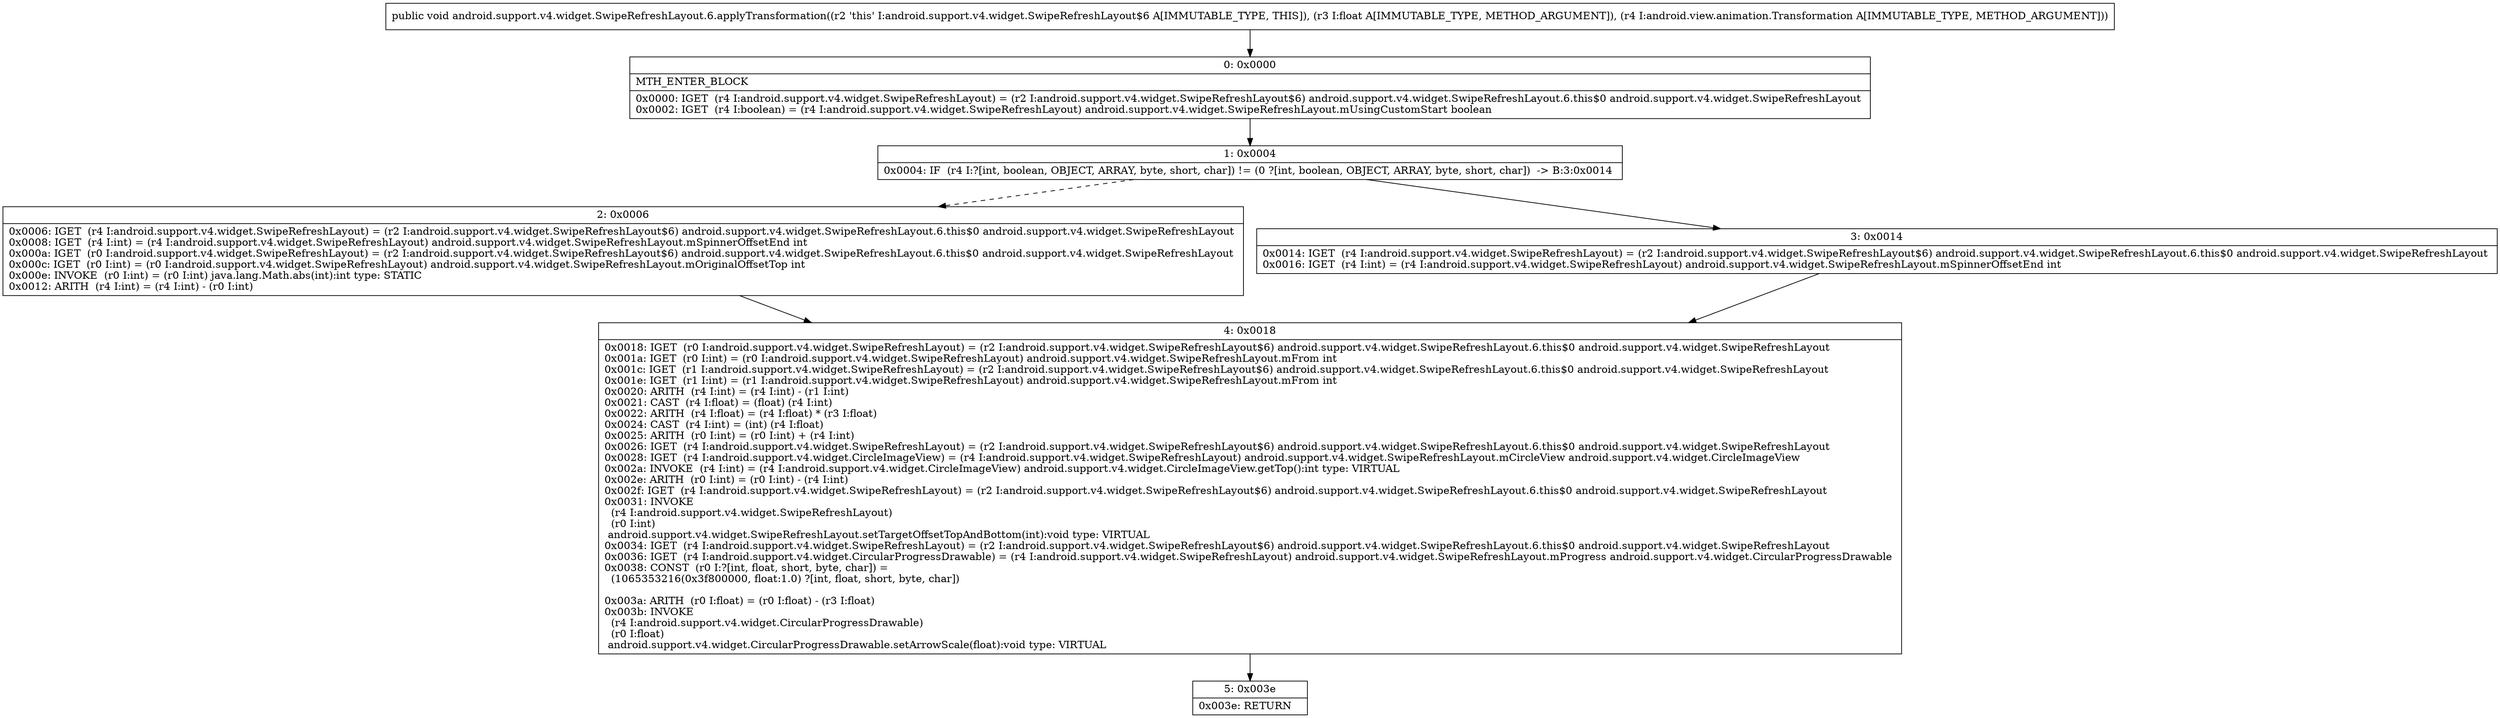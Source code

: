 digraph "CFG forandroid.support.v4.widget.SwipeRefreshLayout.6.applyTransformation(FLandroid\/view\/animation\/Transformation;)V" {
Node_0 [shape=record,label="{0\:\ 0x0000|MTH_ENTER_BLOCK\l|0x0000: IGET  (r4 I:android.support.v4.widget.SwipeRefreshLayout) = (r2 I:android.support.v4.widget.SwipeRefreshLayout$6) android.support.v4.widget.SwipeRefreshLayout.6.this$0 android.support.v4.widget.SwipeRefreshLayout \l0x0002: IGET  (r4 I:boolean) = (r4 I:android.support.v4.widget.SwipeRefreshLayout) android.support.v4.widget.SwipeRefreshLayout.mUsingCustomStart boolean \l}"];
Node_1 [shape=record,label="{1\:\ 0x0004|0x0004: IF  (r4 I:?[int, boolean, OBJECT, ARRAY, byte, short, char]) != (0 ?[int, boolean, OBJECT, ARRAY, byte, short, char])  \-\> B:3:0x0014 \l}"];
Node_2 [shape=record,label="{2\:\ 0x0006|0x0006: IGET  (r4 I:android.support.v4.widget.SwipeRefreshLayout) = (r2 I:android.support.v4.widget.SwipeRefreshLayout$6) android.support.v4.widget.SwipeRefreshLayout.6.this$0 android.support.v4.widget.SwipeRefreshLayout \l0x0008: IGET  (r4 I:int) = (r4 I:android.support.v4.widget.SwipeRefreshLayout) android.support.v4.widget.SwipeRefreshLayout.mSpinnerOffsetEnd int \l0x000a: IGET  (r0 I:android.support.v4.widget.SwipeRefreshLayout) = (r2 I:android.support.v4.widget.SwipeRefreshLayout$6) android.support.v4.widget.SwipeRefreshLayout.6.this$0 android.support.v4.widget.SwipeRefreshLayout \l0x000c: IGET  (r0 I:int) = (r0 I:android.support.v4.widget.SwipeRefreshLayout) android.support.v4.widget.SwipeRefreshLayout.mOriginalOffsetTop int \l0x000e: INVOKE  (r0 I:int) = (r0 I:int) java.lang.Math.abs(int):int type: STATIC \l0x0012: ARITH  (r4 I:int) = (r4 I:int) \- (r0 I:int) \l}"];
Node_3 [shape=record,label="{3\:\ 0x0014|0x0014: IGET  (r4 I:android.support.v4.widget.SwipeRefreshLayout) = (r2 I:android.support.v4.widget.SwipeRefreshLayout$6) android.support.v4.widget.SwipeRefreshLayout.6.this$0 android.support.v4.widget.SwipeRefreshLayout \l0x0016: IGET  (r4 I:int) = (r4 I:android.support.v4.widget.SwipeRefreshLayout) android.support.v4.widget.SwipeRefreshLayout.mSpinnerOffsetEnd int \l}"];
Node_4 [shape=record,label="{4\:\ 0x0018|0x0018: IGET  (r0 I:android.support.v4.widget.SwipeRefreshLayout) = (r2 I:android.support.v4.widget.SwipeRefreshLayout$6) android.support.v4.widget.SwipeRefreshLayout.6.this$0 android.support.v4.widget.SwipeRefreshLayout \l0x001a: IGET  (r0 I:int) = (r0 I:android.support.v4.widget.SwipeRefreshLayout) android.support.v4.widget.SwipeRefreshLayout.mFrom int \l0x001c: IGET  (r1 I:android.support.v4.widget.SwipeRefreshLayout) = (r2 I:android.support.v4.widget.SwipeRefreshLayout$6) android.support.v4.widget.SwipeRefreshLayout.6.this$0 android.support.v4.widget.SwipeRefreshLayout \l0x001e: IGET  (r1 I:int) = (r1 I:android.support.v4.widget.SwipeRefreshLayout) android.support.v4.widget.SwipeRefreshLayout.mFrom int \l0x0020: ARITH  (r4 I:int) = (r4 I:int) \- (r1 I:int) \l0x0021: CAST  (r4 I:float) = (float) (r4 I:int) \l0x0022: ARITH  (r4 I:float) = (r4 I:float) * (r3 I:float) \l0x0024: CAST  (r4 I:int) = (int) (r4 I:float) \l0x0025: ARITH  (r0 I:int) = (r0 I:int) + (r4 I:int) \l0x0026: IGET  (r4 I:android.support.v4.widget.SwipeRefreshLayout) = (r2 I:android.support.v4.widget.SwipeRefreshLayout$6) android.support.v4.widget.SwipeRefreshLayout.6.this$0 android.support.v4.widget.SwipeRefreshLayout \l0x0028: IGET  (r4 I:android.support.v4.widget.CircleImageView) = (r4 I:android.support.v4.widget.SwipeRefreshLayout) android.support.v4.widget.SwipeRefreshLayout.mCircleView android.support.v4.widget.CircleImageView \l0x002a: INVOKE  (r4 I:int) = (r4 I:android.support.v4.widget.CircleImageView) android.support.v4.widget.CircleImageView.getTop():int type: VIRTUAL \l0x002e: ARITH  (r0 I:int) = (r0 I:int) \- (r4 I:int) \l0x002f: IGET  (r4 I:android.support.v4.widget.SwipeRefreshLayout) = (r2 I:android.support.v4.widget.SwipeRefreshLayout$6) android.support.v4.widget.SwipeRefreshLayout.6.this$0 android.support.v4.widget.SwipeRefreshLayout \l0x0031: INVOKE  \l  (r4 I:android.support.v4.widget.SwipeRefreshLayout)\l  (r0 I:int)\l android.support.v4.widget.SwipeRefreshLayout.setTargetOffsetTopAndBottom(int):void type: VIRTUAL \l0x0034: IGET  (r4 I:android.support.v4.widget.SwipeRefreshLayout) = (r2 I:android.support.v4.widget.SwipeRefreshLayout$6) android.support.v4.widget.SwipeRefreshLayout.6.this$0 android.support.v4.widget.SwipeRefreshLayout \l0x0036: IGET  (r4 I:android.support.v4.widget.CircularProgressDrawable) = (r4 I:android.support.v4.widget.SwipeRefreshLayout) android.support.v4.widget.SwipeRefreshLayout.mProgress android.support.v4.widget.CircularProgressDrawable \l0x0038: CONST  (r0 I:?[int, float, short, byte, char]) = \l  (1065353216(0x3f800000, float:1.0) ?[int, float, short, byte, char])\l \l0x003a: ARITH  (r0 I:float) = (r0 I:float) \- (r3 I:float) \l0x003b: INVOKE  \l  (r4 I:android.support.v4.widget.CircularProgressDrawable)\l  (r0 I:float)\l android.support.v4.widget.CircularProgressDrawable.setArrowScale(float):void type: VIRTUAL \l}"];
Node_5 [shape=record,label="{5\:\ 0x003e|0x003e: RETURN   \l}"];
MethodNode[shape=record,label="{public void android.support.v4.widget.SwipeRefreshLayout.6.applyTransformation((r2 'this' I:android.support.v4.widget.SwipeRefreshLayout$6 A[IMMUTABLE_TYPE, THIS]), (r3 I:float A[IMMUTABLE_TYPE, METHOD_ARGUMENT]), (r4 I:android.view.animation.Transformation A[IMMUTABLE_TYPE, METHOD_ARGUMENT])) }"];
MethodNode -> Node_0;
Node_0 -> Node_1;
Node_1 -> Node_2[style=dashed];
Node_1 -> Node_3;
Node_2 -> Node_4;
Node_3 -> Node_4;
Node_4 -> Node_5;
}

